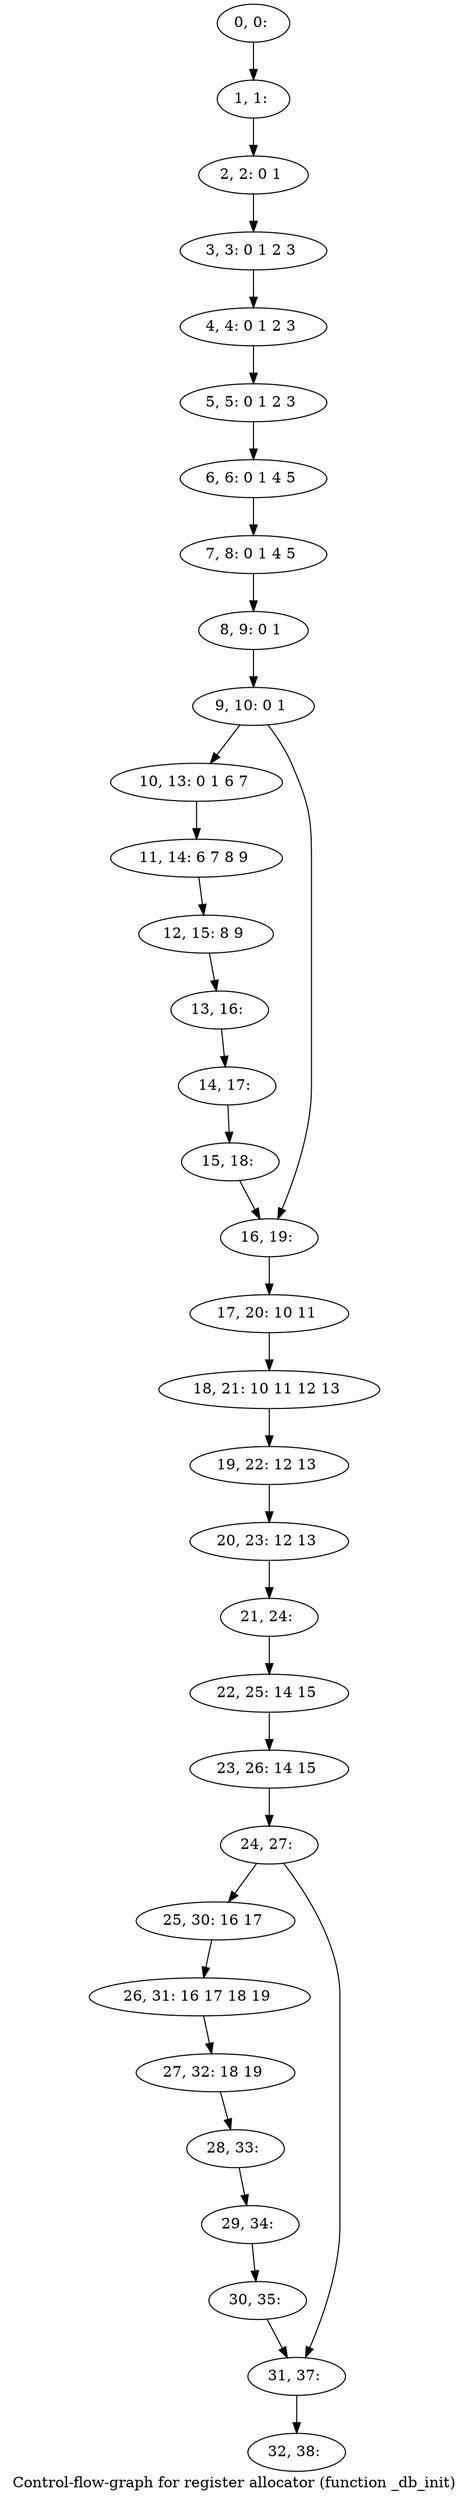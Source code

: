 digraph G {
graph [label="Control-flow-graph for register allocator (function _db_init)"]
0[label="0, 0: "];
1[label="1, 1: "];
2[label="2, 2: 0 1 "];
3[label="3, 3: 0 1 2 3 "];
4[label="4, 4: 0 1 2 3 "];
5[label="5, 5: 0 1 2 3 "];
6[label="6, 6: 0 1 4 5 "];
7[label="7, 8: 0 1 4 5 "];
8[label="8, 9: 0 1 "];
9[label="9, 10: 0 1 "];
10[label="10, 13: 0 1 6 7 "];
11[label="11, 14: 6 7 8 9 "];
12[label="12, 15: 8 9 "];
13[label="13, 16: "];
14[label="14, 17: "];
15[label="15, 18: "];
16[label="16, 19: "];
17[label="17, 20: 10 11 "];
18[label="18, 21: 10 11 12 13 "];
19[label="19, 22: 12 13 "];
20[label="20, 23: 12 13 "];
21[label="21, 24: "];
22[label="22, 25: 14 15 "];
23[label="23, 26: 14 15 "];
24[label="24, 27: "];
25[label="25, 30: 16 17 "];
26[label="26, 31: 16 17 18 19 "];
27[label="27, 32: 18 19 "];
28[label="28, 33: "];
29[label="29, 34: "];
30[label="30, 35: "];
31[label="31, 37: "];
32[label="32, 38: "];
0->1 ;
1->2 ;
2->3 ;
3->4 ;
4->5 ;
5->6 ;
6->7 ;
7->8 ;
8->9 ;
9->10 ;
9->16 ;
10->11 ;
11->12 ;
12->13 ;
13->14 ;
14->15 ;
15->16 ;
16->17 ;
17->18 ;
18->19 ;
19->20 ;
20->21 ;
21->22 ;
22->23 ;
23->24 ;
24->25 ;
24->31 ;
25->26 ;
26->27 ;
27->28 ;
28->29 ;
29->30 ;
30->31 ;
31->32 ;
}

